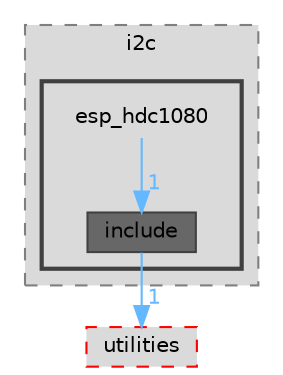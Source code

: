 digraph "components/peripherals/i2c/esp_hdc1080"
{
 // LATEX_PDF_SIZE
  bgcolor="transparent";
  edge [fontname=Helvetica,fontsize=10,labelfontname=Helvetica,labelfontsize=10];
  node [fontname=Helvetica,fontsize=10,shape=box,height=0.2,width=0.4];
  compound=true
  subgraph clusterdir_7c937227b2c8e4f6d79d54c2e9a7ab6d {
    graph [ bgcolor="#dadada", pencolor="grey50", label="i2c", fontname=Helvetica,fontsize=10 style="filled,dashed", URL="dir_7c937227b2c8e4f6d79d54c2e9a7ab6d.html",tooltip=""]
  subgraph clusterdir_ade884836a43b71c0228a09cd864be0b {
    graph [ bgcolor="#dadada", pencolor="grey25", label="", fontname=Helvetica,fontsize=10 style="filled,bold", URL="dir_ade884836a43b71c0228a09cd864be0b.html",tooltip=""]
    dir_ade884836a43b71c0228a09cd864be0b [shape=plaintext, label="esp_hdc1080"];
  dir_6c5cbdd898f048a5733ac74dc6d3851a [label="include", fillcolor="#676767", color="grey25", style="filled", URL="dir_6c5cbdd898f048a5733ac74dc6d3851a.html",tooltip=""];
  }
  }
  dir_59ed5374a4f6b52e0256717e78b786a3 [label="utilities", fillcolor="#dadada", color="red", style="filled,dashed", URL="dir_59ed5374a4f6b52e0256717e78b786a3.html",tooltip=""];
  dir_ade884836a43b71c0228a09cd864be0b->dir_6c5cbdd898f048a5733ac74dc6d3851a [headlabel="1", labeldistance=1.5 headhref="dir_000014_000052.html" href="dir_000014_000052.html" color="steelblue1" fontcolor="steelblue1"];
  dir_6c5cbdd898f048a5733ac74dc6d3851a->dir_59ed5374a4f6b52e0256717e78b786a3 [headlabel="1", labeldistance=1.5 headhref="dir_000052_000086.html" href="dir_000052_000086.html" color="steelblue1" fontcolor="steelblue1"];
}
